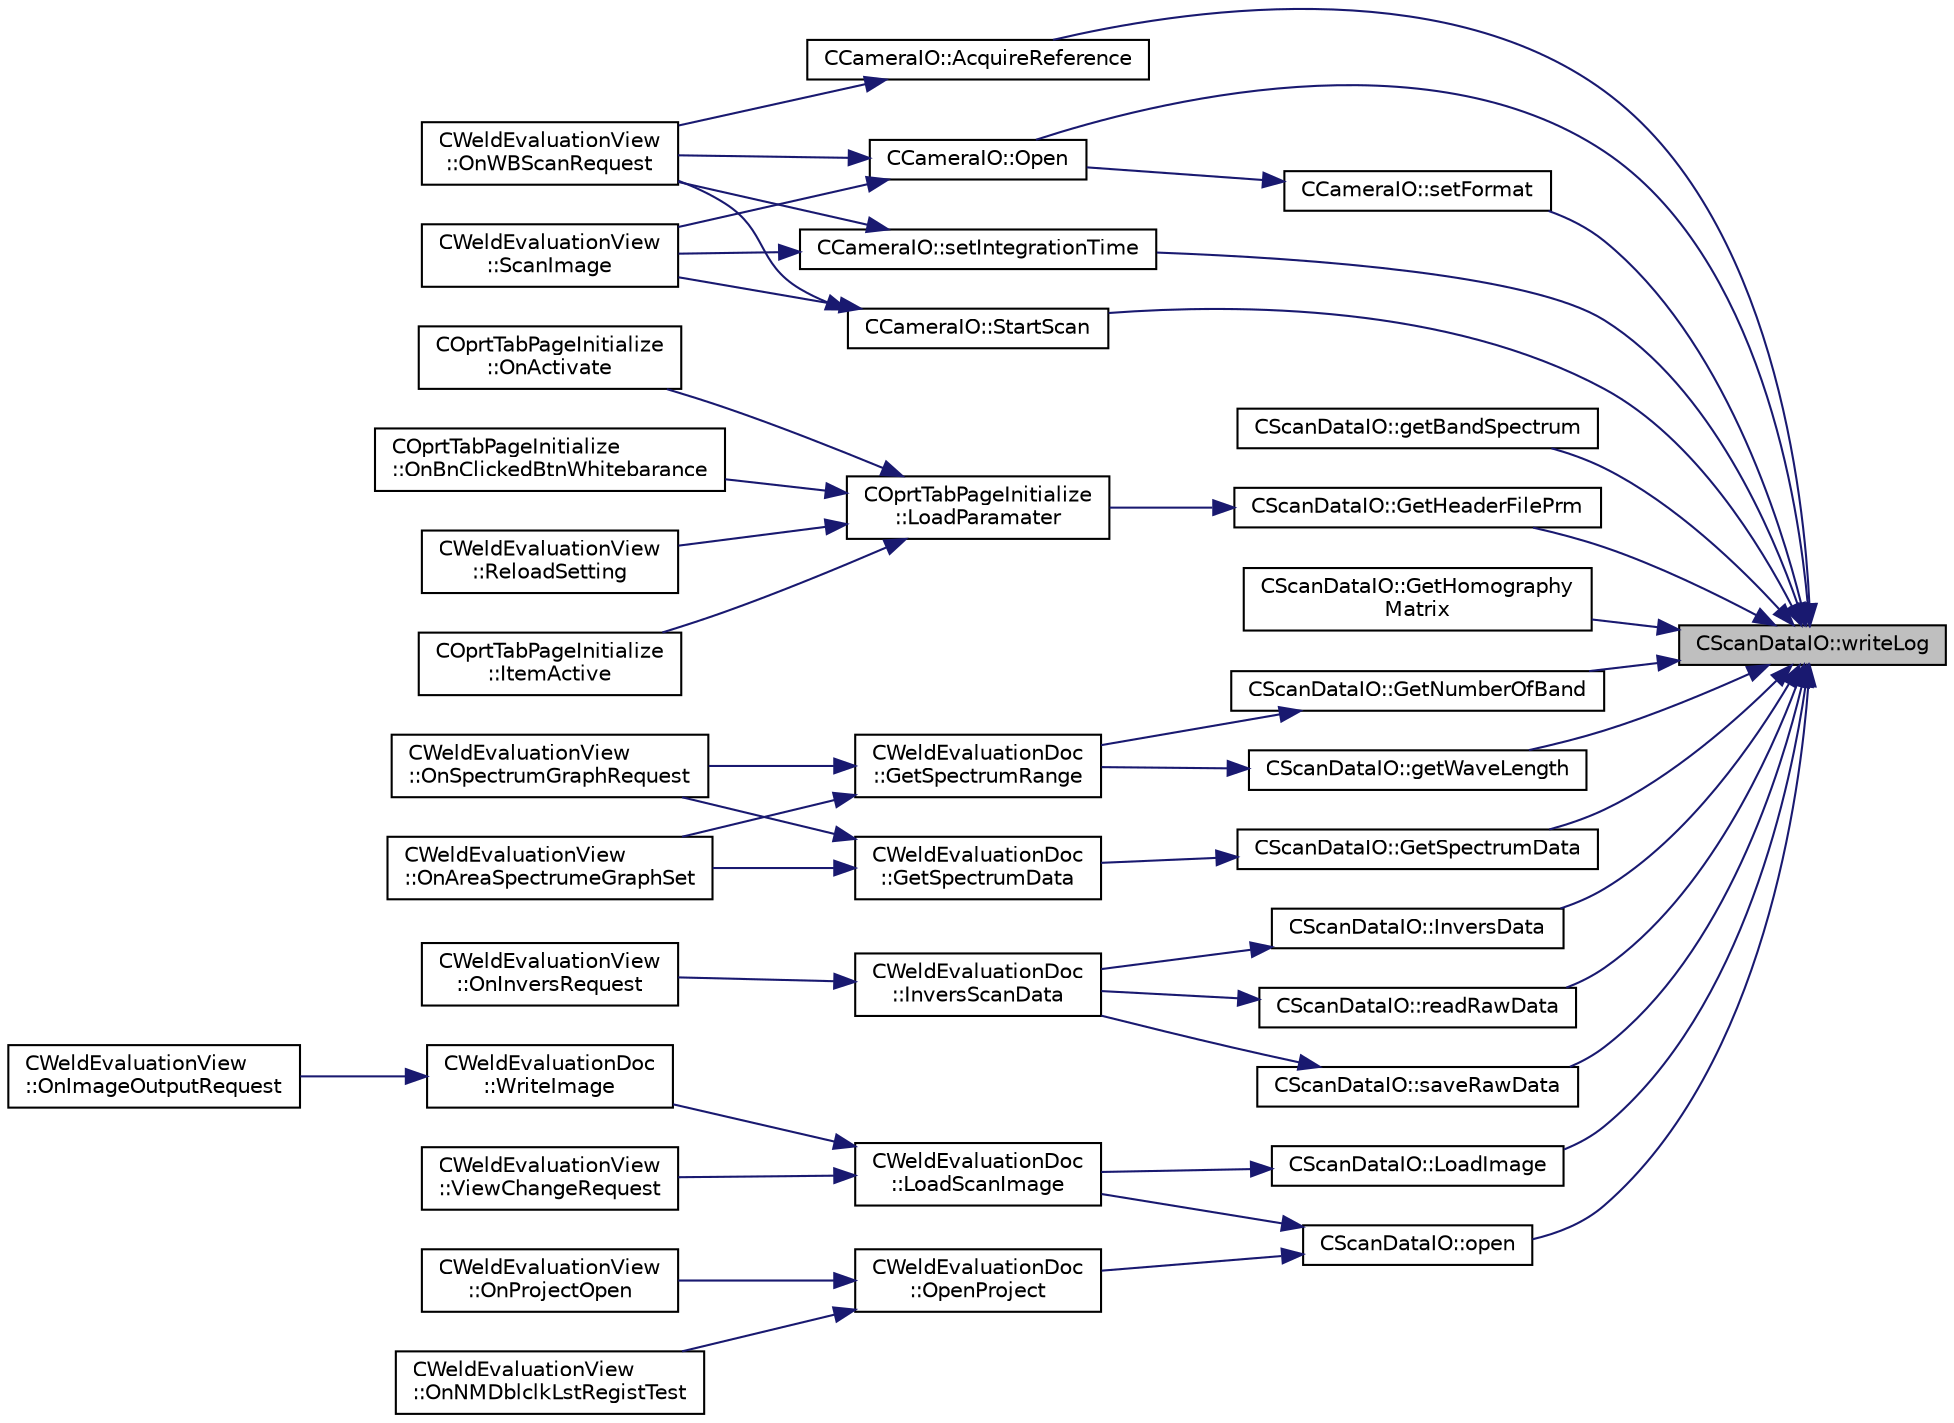 digraph "CScanDataIO::writeLog"
{
 // LATEX_PDF_SIZE
  edge [fontname="Helvetica",fontsize="10",labelfontname="Helvetica",labelfontsize="10"];
  node [fontname="Helvetica",fontsize="10",shape=record];
  rankdir="RL";
  Node1 [label="CScanDataIO::writeLog",height=0.2,width=0.4,color="black", fillcolor="grey75", style="filled", fontcolor="black",tooltip="ログ出力"];
  Node1 -> Node2 [dir="back",color="midnightblue",fontsize="10",style="solid",fontname="Helvetica"];
  Node2 [label="CCameraIO::AcquireReference",height=0.2,width=0.4,color="black", fillcolor="white", style="filled",URL="$class_c_camera_i_o.html#a1730843fe81498de96623f8669cdefc5",tooltip="リファレンス（ホワイトバランス）の取得"];
  Node2 -> Node3 [dir="back",color="midnightblue",fontsize="10",style="solid",fontname="Helvetica"];
  Node3 [label="CWeldEvaluationView\l::OnWBScanRequest",height=0.2,width=0.4,color="black", fillcolor="white", style="filled",URL="$class_c_weld_evaluation_view.html#a2b69faf84702201cc5dbfe3fcd202b32",tooltip="ホワイトバランススキャンの要求"];
  Node1 -> Node4 [dir="back",color="midnightblue",fontsize="10",style="solid",fontname="Helvetica"];
  Node4 [label="CScanDataIO::getBandSpectrum",height=0.2,width=0.4,color="black", fillcolor="white", style="filled",URL="$class_c_scan_data_i_o.html#a12aa5b6bf1c179fa351e419d34921157",tooltip="各バンドのスペクトル値取得"];
  Node1 -> Node5 [dir="back",color="midnightblue",fontsize="10",style="solid",fontname="Helvetica"];
  Node5 [label="CScanDataIO::GetHeaderFilePrm",height=0.2,width=0.4,color="black", fillcolor="white", style="filled",URL="$class_c_scan_data_i_o.html#ae3dff6661c7012b259b38910f3b3dbdb",tooltip="ヘッダファイルから幅、高さを取得"];
  Node5 -> Node6 [dir="back",color="midnightblue",fontsize="10",style="solid",fontname="Helvetica"];
  Node6 [label="COprtTabPageInitialize\l::LoadParamater",height=0.2,width=0.4,color="black", fillcolor="white", style="filled",URL="$class_c_oprt_tab_page_initialize.html#a39a52da491a71f8afec8c1366284227a",tooltip="パラメータの読み込み"];
  Node6 -> Node7 [dir="back",color="midnightblue",fontsize="10",style="solid",fontname="Helvetica"];
  Node7 [label="COprtTabPageInitialize\l::ItemActive",height=0.2,width=0.4,color="black", fillcolor="white", style="filled",URL="$class_c_oprt_tab_page_initialize.html#ad26437c34391f67b3546182071900642",tooltip="アイテムのアクティブ/ディアクティブ化"];
  Node6 -> Node8 [dir="back",color="midnightblue",fontsize="10",style="solid",fontname="Helvetica"];
  Node8 [label="COprtTabPageInitialize\l::OnActivate",height=0.2,width=0.4,color="black", fillcolor="white", style="filled",URL="$class_c_oprt_tab_page_initialize.html#a51b47e6f52aacb9733fdc52ac320f573",tooltip="アクティブ時処理"];
  Node6 -> Node9 [dir="back",color="midnightblue",fontsize="10",style="solid",fontname="Helvetica"];
  Node9 [label="COprtTabPageInitialize\l::OnBnClickedBtnWhitebarance",height=0.2,width=0.4,color="black", fillcolor="white", style="filled",URL="$class_c_oprt_tab_page_initialize.html#ab94bb92896d005e2ea95e3f7fe4f49e8",tooltip="ホワイトバランスボタン押下時処理"];
  Node6 -> Node10 [dir="back",color="midnightblue",fontsize="10",style="solid",fontname="Helvetica"];
  Node10 [label="CWeldEvaluationView\l::ReloadSetting",height=0.2,width=0.4,color="black", fillcolor="white", style="filled",URL="$class_c_weld_evaluation_view.html#ae4f218a4e70e08689a0532384eb86fe5",tooltip="設定ページの再読込"];
  Node1 -> Node11 [dir="back",color="midnightblue",fontsize="10",style="solid",fontname="Helvetica"];
  Node11 [label="CScanDataIO::GetHomography\lMatrix",height=0.2,width=0.4,color="black", fillcolor="white", style="filled",URL="$class_c_scan_data_i_o.html#a62c2f84aedf058ffe1370ee67e7fb2dc",tooltip="ホモグラフィーマトリックス取得"];
  Node1 -> Node12 [dir="back",color="midnightblue",fontsize="10",style="solid",fontname="Helvetica"];
  Node12 [label="CScanDataIO::GetNumberOfBand",height=0.2,width=0.4,color="black", fillcolor="white", style="filled",URL="$class_c_scan_data_i_o.html#a09a161f191779097aa003676ecb22714",tooltip="バンド数の取得"];
  Node12 -> Node13 [dir="back",color="midnightblue",fontsize="10",style="solid",fontname="Helvetica"];
  Node13 [label="CWeldEvaluationDoc\l::GetSpectrumRange",height=0.2,width=0.4,color="black", fillcolor="white", style="filled",URL="$class_c_weld_evaluation_doc.html#a482c242e79c4b82b34d23794280649b0",tooltip="スペクトルレンジの取得"];
  Node13 -> Node14 [dir="back",color="midnightblue",fontsize="10",style="solid",fontname="Helvetica"];
  Node14 [label="CWeldEvaluationView\l::OnAreaSpectrumeGraphSet",height=0.2,width=0.4,color="black", fillcolor="white", style="filled",URL="$class_c_weld_evaluation_view.html#acb9374b4f62b3b67625526f4b5d493b4",tooltip="区間スペクトル表示ダイアログの設定"];
  Node13 -> Node15 [dir="back",color="midnightblue",fontsize="10",style="solid",fontname="Helvetica"];
  Node15 [label="CWeldEvaluationView\l::OnSpectrumGraphRequest",height=0.2,width=0.4,color="black", fillcolor="white", style="filled",URL="$class_c_weld_evaluation_view.html#a8805e4c9d110a33112c8b5e7af294f9e",tooltip="スペクトルグラフの表示"];
  Node1 -> Node16 [dir="back",color="midnightblue",fontsize="10",style="solid",fontname="Helvetica"];
  Node16 [label="CScanDataIO::GetSpectrumData",height=0.2,width=0.4,color="black", fillcolor="white", style="filled",URL="$class_c_scan_data_i_o.html#a74d0fa98822d49575c08acb1e72c128c",tooltip="指定位置スペクトル群の取得"];
  Node16 -> Node17 [dir="back",color="midnightblue",fontsize="10",style="solid",fontname="Helvetica"];
  Node17 [label="CWeldEvaluationDoc\l::GetSpectrumData",height=0.2,width=0.4,color="black", fillcolor="white", style="filled",URL="$class_c_weld_evaluation_doc.html#ad49fe5bd6a5dbd63b150bde87a194a10",tooltip="指定位置スペクトル群の取得"];
  Node17 -> Node14 [dir="back",color="midnightblue",fontsize="10",style="solid",fontname="Helvetica"];
  Node17 -> Node15 [dir="back",color="midnightblue",fontsize="10",style="solid",fontname="Helvetica"];
  Node1 -> Node18 [dir="back",color="midnightblue",fontsize="10",style="solid",fontname="Helvetica"];
  Node18 [label="CScanDataIO::getWaveLength",height=0.2,width=0.4,color="black", fillcolor="white", style="filled",URL="$class_c_scan_data_i_o.html#a2e23bb8cbebd5d51292726ee0238adec",tooltip="バンドのスペクトル値取得"];
  Node18 -> Node13 [dir="back",color="midnightblue",fontsize="10",style="solid",fontname="Helvetica"];
  Node1 -> Node19 [dir="back",color="midnightblue",fontsize="10",style="solid",fontname="Helvetica"];
  Node19 [label="CScanDataIO::InversData",height=0.2,width=0.4,color="black", fillcolor="white", style="filled",URL="$class_c_scan_data_i_o.html#ab4e6effbecff1531d50b31163c6363fc",tooltip="スキャンデータの反転"];
  Node19 -> Node20 [dir="back",color="midnightblue",fontsize="10",style="solid",fontname="Helvetica"];
  Node20 [label="CWeldEvaluationDoc\l::InversScanData",height=0.2,width=0.4,color="black", fillcolor="white", style="filled",URL="$class_c_weld_evaluation_doc.html#a7b5e52d33a0ce7e1fd3e55d6558c553e",tooltip="スキャンデータの反転"];
  Node20 -> Node21 [dir="back",color="midnightblue",fontsize="10",style="solid",fontname="Helvetica"];
  Node21 [label="CWeldEvaluationView\l::OnInversRequest",height=0.2,width=0.4,color="black", fillcolor="white", style="filled",URL="$class_c_weld_evaluation_view.html#a64432e2c0e21d161465fb28eb9e71594",tooltip="データ反転の要求"];
  Node1 -> Node22 [dir="back",color="midnightblue",fontsize="10",style="solid",fontname="Helvetica"];
  Node22 [label="CScanDataIO::LoadImage",height=0.2,width=0.4,color="black", fillcolor="white", style="filled",URL="$class_c_scan_data_i_o.html#a3be95afdfa7914f7a2acbc003048e3ff",tooltip="画像データ取得"];
  Node22 -> Node23 [dir="back",color="midnightblue",fontsize="10",style="solid",fontname="Helvetica"];
  Node23 [label="CWeldEvaluationDoc\l::LoadScanImage",height=0.2,width=0.4,color="black", fillcolor="white", style="filled",URL="$class_c_weld_evaluation_doc.html#a7b289ccf358a0ad255596c59196a3bd0",tooltip="スキャンデータイメージの取得"];
  Node23 -> Node24 [dir="back",color="midnightblue",fontsize="10",style="solid",fontname="Helvetica"];
  Node24 [label="CWeldEvaluationView\l::ViewChangeRequest",height=0.2,width=0.4,color="black", fillcolor="white", style="filled",URL="$class_c_weld_evaluation_view.html#a50da59446b116e48eb00b4ccc6074cdd",tooltip="表示変更リクエスト"];
  Node23 -> Node25 [dir="back",color="midnightblue",fontsize="10",style="solid",fontname="Helvetica"];
  Node25 [label="CWeldEvaluationDoc\l::WriteImage",height=0.2,width=0.4,color="black", fillcolor="white", style="filled",URL="$class_c_weld_evaluation_doc.html#a898813fc506ac6765717271c8d944663",tooltip="スキャンイメージの保存"];
  Node25 -> Node26 [dir="back",color="midnightblue",fontsize="10",style="solid",fontname="Helvetica"];
  Node26 [label="CWeldEvaluationView\l::OnImageOutputRequest",height=0.2,width=0.4,color="black", fillcolor="white", style="filled",URL="$class_c_weld_evaluation_view.html#a1b8f0add672d4bc0d3e561c7f61e649f",tooltip="画像出力要求"];
  Node1 -> Node27 [dir="back",color="midnightblue",fontsize="10",style="solid",fontname="Helvetica"];
  Node27 [label="CScanDataIO::open",height=0.2,width=0.4,color="black", fillcolor="white", style="filled",URL="$class_c_scan_data_i_o.html#ae86f36b123901fbe038ff0f1669192bd",tooltip="オープン"];
  Node27 -> Node23 [dir="back",color="midnightblue",fontsize="10",style="solid",fontname="Helvetica"];
  Node27 -> Node28 [dir="back",color="midnightblue",fontsize="10",style="solid",fontname="Helvetica"];
  Node28 [label="CWeldEvaluationDoc\l::OpenProject",height=0.2,width=0.4,color="black", fillcolor="white", style="filled",URL="$class_c_weld_evaluation_doc.html#abd81887407c6ef8abfb6beed49309aab",tooltip="既存プロジェクトのオープン"];
  Node28 -> Node29 [dir="back",color="midnightblue",fontsize="10",style="solid",fontname="Helvetica"];
  Node29 [label="CWeldEvaluationView\l::OnNMDblclkLstRegistTest",height=0.2,width=0.4,color="black", fillcolor="white", style="filled",URL="$class_c_weld_evaluation_view.html#a407de32087c90c2e33915da88a6cc911",tooltip="登録済み検査選択時処理"];
  Node28 -> Node30 [dir="back",color="midnightblue",fontsize="10",style="solid",fontname="Helvetica"];
  Node30 [label="CWeldEvaluationView\l::OnProjectOpen",height=0.2,width=0.4,color="black", fillcolor="white", style="filled",URL="$class_c_weld_evaluation_view.html#a78595107782d434cd4840b1c98585867",tooltip="プロジェクトのオープン"];
  Node1 -> Node31 [dir="back",color="midnightblue",fontsize="10",style="solid",fontname="Helvetica"];
  Node31 [label="CCameraIO::Open",height=0.2,width=0.4,color="black", fillcolor="white", style="filled",URL="$class_c_camera_i_o.html#ac592e3623be0dba68f4db806da652cba",tooltip="カメラのオープン"];
  Node31 -> Node3 [dir="back",color="midnightblue",fontsize="10",style="solid",fontname="Helvetica"];
  Node31 -> Node32 [dir="back",color="midnightblue",fontsize="10",style="solid",fontname="Helvetica"];
  Node32 [label="CWeldEvaluationView\l::ScanImage",height=0.2,width=0.4,color="black", fillcolor="white", style="filled",URL="$class_c_weld_evaluation_view.html#af36ee74161f90ac2fe30337a0fe1fb9d",tooltip="スキャンの実施"];
  Node1 -> Node33 [dir="back",color="midnightblue",fontsize="10",style="solid",fontname="Helvetica"];
  Node33 [label="CScanDataIO::readRawData",height=0.2,width=0.4,color="black", fillcolor="white", style="filled",URL="$class_c_scan_data_i_o.html#aa32e2e51834f95184395a9be632645b2",tooltip="RAWデータの読み込み"];
  Node33 -> Node20 [dir="back",color="midnightblue",fontsize="10",style="solid",fontname="Helvetica"];
  Node1 -> Node34 [dir="back",color="midnightblue",fontsize="10",style="solid",fontname="Helvetica"];
  Node34 [label="CScanDataIO::saveRawData",height=0.2,width=0.4,color="black", fillcolor="white", style="filled",URL="$class_c_scan_data_i_o.html#a2dac09e00376d629d1b43de3434633d6",tooltip="RAWデータの保存"];
  Node34 -> Node20 [dir="back",color="midnightblue",fontsize="10",style="solid",fontname="Helvetica"];
  Node1 -> Node35 [dir="back",color="midnightblue",fontsize="10",style="solid",fontname="Helvetica"];
  Node35 [label="CCameraIO::setFormat",height=0.2,width=0.4,color="black", fillcolor="white", style="filled",URL="$class_c_camera_i_o.html#aa4c14720243ce00bb95950a601327637",tooltip="フォーマットの設定"];
  Node35 -> Node31 [dir="back",color="midnightblue",fontsize="10",style="solid",fontname="Helvetica"];
  Node1 -> Node36 [dir="back",color="midnightblue",fontsize="10",style="solid",fontname="Helvetica"];
  Node36 [label="CCameraIO::setIntegrationTime",height=0.2,width=0.4,color="black", fillcolor="white", style="filled",URL="$class_c_camera_i_o.html#a81016636faf8f4329a1a664716c17de9",tooltip="IntegrationTimeの設定"];
  Node36 -> Node3 [dir="back",color="midnightblue",fontsize="10",style="solid",fontname="Helvetica"];
  Node36 -> Node32 [dir="back",color="midnightblue",fontsize="10",style="solid",fontname="Helvetica"];
  Node1 -> Node37 [dir="back",color="midnightblue",fontsize="10",style="solid",fontname="Helvetica"];
  Node37 [label="CCameraIO::StartScan",height=0.2,width=0.4,color="black", fillcolor="white", style="filled",URL="$class_c_camera_i_o.html#a366c8cfc6c2492079e3d7a63fffb076c",tooltip="スキャンの開始"];
  Node37 -> Node3 [dir="back",color="midnightblue",fontsize="10",style="solid",fontname="Helvetica"];
  Node37 -> Node32 [dir="back",color="midnightblue",fontsize="10",style="solid",fontname="Helvetica"];
}
